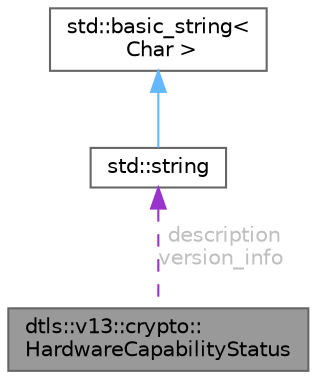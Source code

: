 digraph "dtls::v13::crypto::HardwareCapabilityStatus"
{
 // LATEX_PDF_SIZE
  bgcolor="transparent";
  edge [fontname=Helvetica,fontsize=10,labelfontname=Helvetica,labelfontsize=10];
  node [fontname=Helvetica,fontsize=10,shape=box,height=0.2,width=0.4];
  Node1 [id="Node000001",label="dtls::v13::crypto::\lHardwareCapabilityStatus",height=0.2,width=0.4,color="gray40", fillcolor="grey60", style="filled", fontcolor="black",tooltip="Hardware acceleration status for a specific capability."];
  Node2 -> Node1 [id="edge1_Node000001_Node000002",dir="back",color="darkorchid3",style="dashed",tooltip=" ",label=" description\nversion_info",fontcolor="grey" ];
  Node2 [id="Node000002",label="std::string",height=0.2,width=0.4,color="gray40", fillcolor="white", style="filled",tooltip=" "];
  Node3 -> Node2 [id="edge2_Node000002_Node000003",dir="back",color="steelblue1",style="solid",tooltip=" "];
  Node3 [id="Node000003",label="std::basic_string\<\l Char \>",height=0.2,width=0.4,color="gray40", fillcolor="white", style="filled",tooltip=" "];
}
